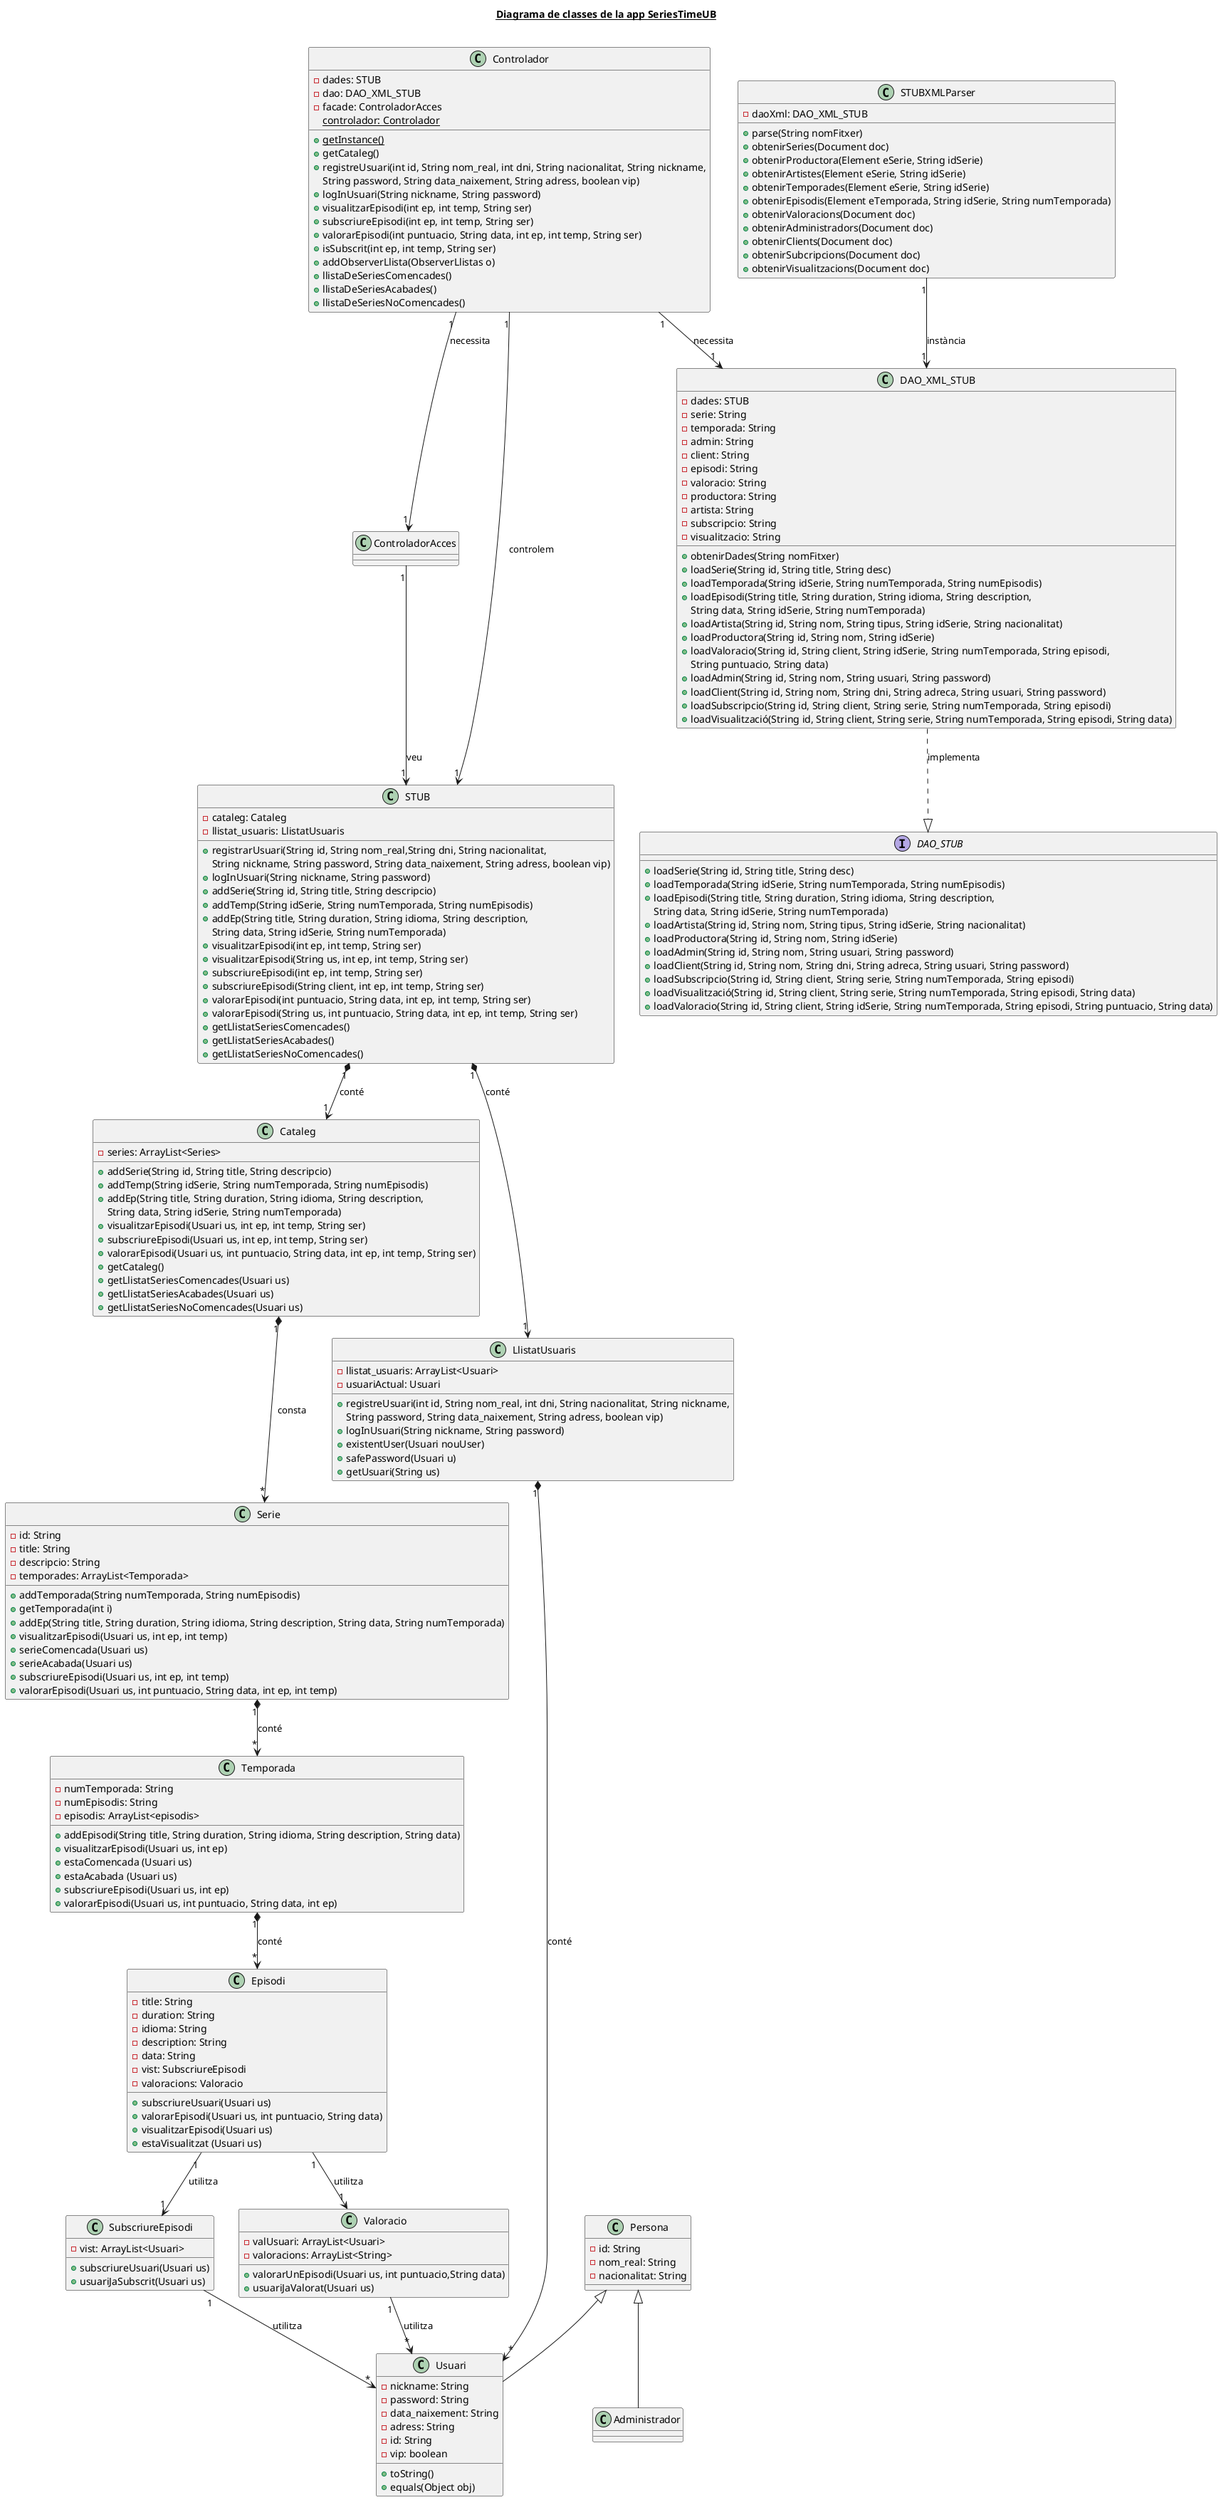 @startuml
title __Diagrama de classes de la app SeriesTimeUB__\n


class Controlador{
-dades: STUB
-dao: DAO_XML_STUB
-facade: ControladorAcces
{static} controlador: Controlador
+{static} getInstance()
+getCataleg()
+registreUsuari(int id, String nom_real, int dni, String nacionalitat, String nickname,
 String password, String data_naixement, String adress, boolean vip)
+logInUsuari(String nickname, String password)
+visualitzarEpisodi(int ep, int temp, String ser)
+subscriureEpisodi(int ep, int temp, String ser)
+valorarEpisodi(int puntuacio, String data, int ep, int temp, String ser)
+isSubscrit(int ep, int temp, String ser)
+addObserverLlista(ObserverLlistas o)
+llistaDeSeriesComencades()
+llistaDeSeriesAcabades()
+llistaDeSeriesNoComencades()
}

class Cataleg{
-series: ArrayList<Series>
+addSerie(String id, String title, String descripcio)
+addTemp(String idSerie, String numTemporada, String numEpisodis)
+addEp(String title, String duration, String idioma, String description,
 String data, String idSerie, String numTemporada)
+visualitzarEpisodi(Usuari us, int ep, int temp, String ser)
+subscriureEpisodi(Usuari us, int ep, int temp, String ser)
+valorarEpisodi(Usuari us, int puntuacio, String data, int ep, int temp, String ser)
+getCataleg()
+getLlistatSeriesComencades(Usuari us)
+getLlistatSeriesAcabades(Usuari us)
+getLlistatSeriesNoComencades(Usuari us)
}

class Episodi{
-title: String
-duration: String
-idioma: String
-description: String
-data: String
-vist: SubscriureEpisodi
-valoracions: Valoracio
+subscriureUsuari(Usuari us)
+valorarEpisodi(Usuari us, int puntuacio, String data)
+visualitzarEpisodi(Usuari us)
+estaVisualitzat (Usuari us)
}

class LlistatUsuaris{
-llistat_usuaris: ArrayList<Usuari>
-usuariActual: Usuari
+registreUsuari(int id, String nom_real, int dni, String nacionalitat, String nickname,
 String password, String data_naixement, String adress, boolean vip)
+logInUsuari(String nickname, String password)
+existentUser(Usuari nouUser)
+safePassword(Usuari u)
+getUsuari(String us)
}

class Persona{
-id: String
-nom_real: String
-nacionalitat: String
}

class Serie{
-id: String
-title: String
-descripcio: String
-temporades: ArrayList<Temporada>
+addTemporada(String numTemporada, String numEpisodis)
+getTemporada(int i)
+addEp(String title, String duration, String idioma, String description, String data, String numTemporada)
+visualitzarEpisodi(Usuari us, int ep, int temp)
+serieComencada(Usuari us)
+serieAcabada(Usuari us)
+subscriureEpisodi(Usuari us, int ep, int temp)
+valorarEpisodi(Usuari us, int puntuacio, String data, int ep, int temp)
}

class STUB{
-cataleg: Cataleg
-llistat_usuaris: LlistatUsuaris
+registrarUsuari(String id, String nom_real,String dni, String nacionalitat,
String nickname, String password, String data_naixement, String adress, boolean vip)
+logInUsuari(String nickname, String password)
+addSerie(String id, String title, String descripcio)
+addTemp(String idSerie, String numTemporada, String numEpisodis)
+addEp(String title, String duration, String idioma, String description,
String data, String idSerie, String numTemporada)
+visualitzarEpisodi(int ep, int temp, String ser)
+visualitzarEpisodi(String us, int ep, int temp, String ser)
+subscriureEpisodi(int ep, int temp, String ser)
+subscriureEpisodi(String client, int ep, int temp, String ser)
+valorarEpisodi(int puntuacio, String data, int ep, int temp, String ser)
+valorarEpisodi(String us, int puntuacio, String data, int ep, int temp, String ser)
+getLlistatSeriesComencades()
+getLlistatSeriesAcabades()
+getLlistatSeriesNoComencades()
}
class SubscriureEpisodi{
-vist: ArrayList<Usuari>
+subscriureUsuari(Usuari us)
+usuariJaSubscrit(Usuari us)
}
class Temporada{
-numTemporada: String
-numEpisodis: String
-episodis: ArrayList<episodis>
+addEpisodi(String title, String duration, String idioma, String description, String data)
+visualitzarEpisodi(Usuari us, int ep)
+estaComencada (Usuari us)
+estaAcabada (Usuari us)
+subscriureEpisodi(Usuari us, int ep)
+valorarEpisodi(Usuari us, int puntuacio, String data, int ep)
}

class Usuari{
-nickname: String
-password: String
-data_naixement: String
-adress: String
-id: String
-vip: boolean
+toString()
+equals(Object obj)
}

class Valoracio{
-valUsuari: ArrayList<Usuari>
-valoracions: ArrayList<String>
+valorarUnEpisodi(Usuari us, int puntuacio,String data)
+usuariJaValorat(Usuari us)
}

interface DAO_STUB{
+loadSerie(String id, String title, String desc)
+loadTemporada(String idSerie, String numTemporada, String numEpisodis)
+loadEpisodi(String title, String duration, String idioma, String description,
String data, String idSerie, String numTemporada)
+loadArtista(String id, String nom, String tipus, String idSerie, String nacionalitat)
+loadProductora(String id, String nom, String idSerie)
+loadAdmin(String id, String nom, String usuari, String password)
+loadClient(String id, String nom, String dni, String adreca, String usuari, String password)
+loadSubscripcio(String id, String client, String serie, String numTemporada, String episodi)
+loadVisualització(String id, String client, String serie, String numTemporada, String episodi, String data)
+loadValoracio(String id, String client, String idSerie, String numTemporada, String episodi, String puntuacio, String data)
}

class DAO_XML_STUB{
-dades: STUB
-serie: String
-temporada: String
-admin: String
-client: String
-episodi: String
-valoracio: String
-productora: String
-artista: String
-subscripcio: String
-visualitzacio: String
+obtenirDades(String nomFitxer)
+loadSerie(String id, String title, String desc)
+loadTemporada(String idSerie, String numTemporada, String numEpisodis)
+loadEpisodi(String title, String duration, String idioma, String description,
 String data, String idSerie, String numTemporada)
+loadArtista(String id, String nom, String tipus, String idSerie, String nacionalitat)
+loadProductora(String id, String nom, String idSerie)
+loadValoracio(String id, String client, String idSerie, String numTemporada, String episodi,
 String puntuacio, String data)
+loadAdmin(String id, String nom, String usuari, String password)
+loadClient(String id, String nom, String dni, String adreca, String usuari, String password)
+loadSubscripcio(String id, String client, String serie, String numTemporada, String episodi)
+loadVisualització(String id, String client, String serie, String numTemporada, String episodi, String data)
}

class STUBXMLParser{
-daoXml: DAO_XML_STUB
+parse(String nomFitxer)
+obtenirSeries(Document doc)
+obtenirProductora(Element eSerie, String idSerie)
+obtenirArtistes(Element eSerie, String idSerie)
+obtenirTemporades(Element eSerie, String idSerie)
+obtenirEpisodis(Element eTemporada, String idSerie, String numTemporada)
+obtenirValoracions(Document doc)
+obtenirAdministradors(Document doc)
+obtenirClients(Document doc)
+obtenirSubcripcions(Document doc)
+obtenirVisualitzacions(Document doc)
}

STUB "1" *--> "1" Cataleg: conté
STUB "1" *--> "1" LlistatUsuaris: conté
Cataleg "1" *--> "*" Serie: consta
LlistatUsuaris "1" *--> "*" Usuari: conté
Serie "1" *--> "*" Temporada: conté
Temporada "1" *--> "*" Episodi: conté
Controlador "1" --> "1" STUB: controlem
Controlador "1" --> "1" DAO_XML_STUB: necessita
Controlador "1" --> "1" ControladorAcces: necessita
ControladorAcces "1" --> "1" STUB: veu
Persona <|-- Administrador
Persona <|-- Usuari
Episodi "1" --> "1" SubscriureEpisodi: utilitza
Episodi "1" --> "1" Valoracio: utilitza
SubscriureEpisodi "1" --> "*" Usuari: utilitza
Valoracio "1" --> "*" Usuari: utilitza
DAO_XML_STUB ..|> DAO_STUB: implementa
STUBXMLParser "1" --> "1" DAO_XML_STUB: instància
@enduml